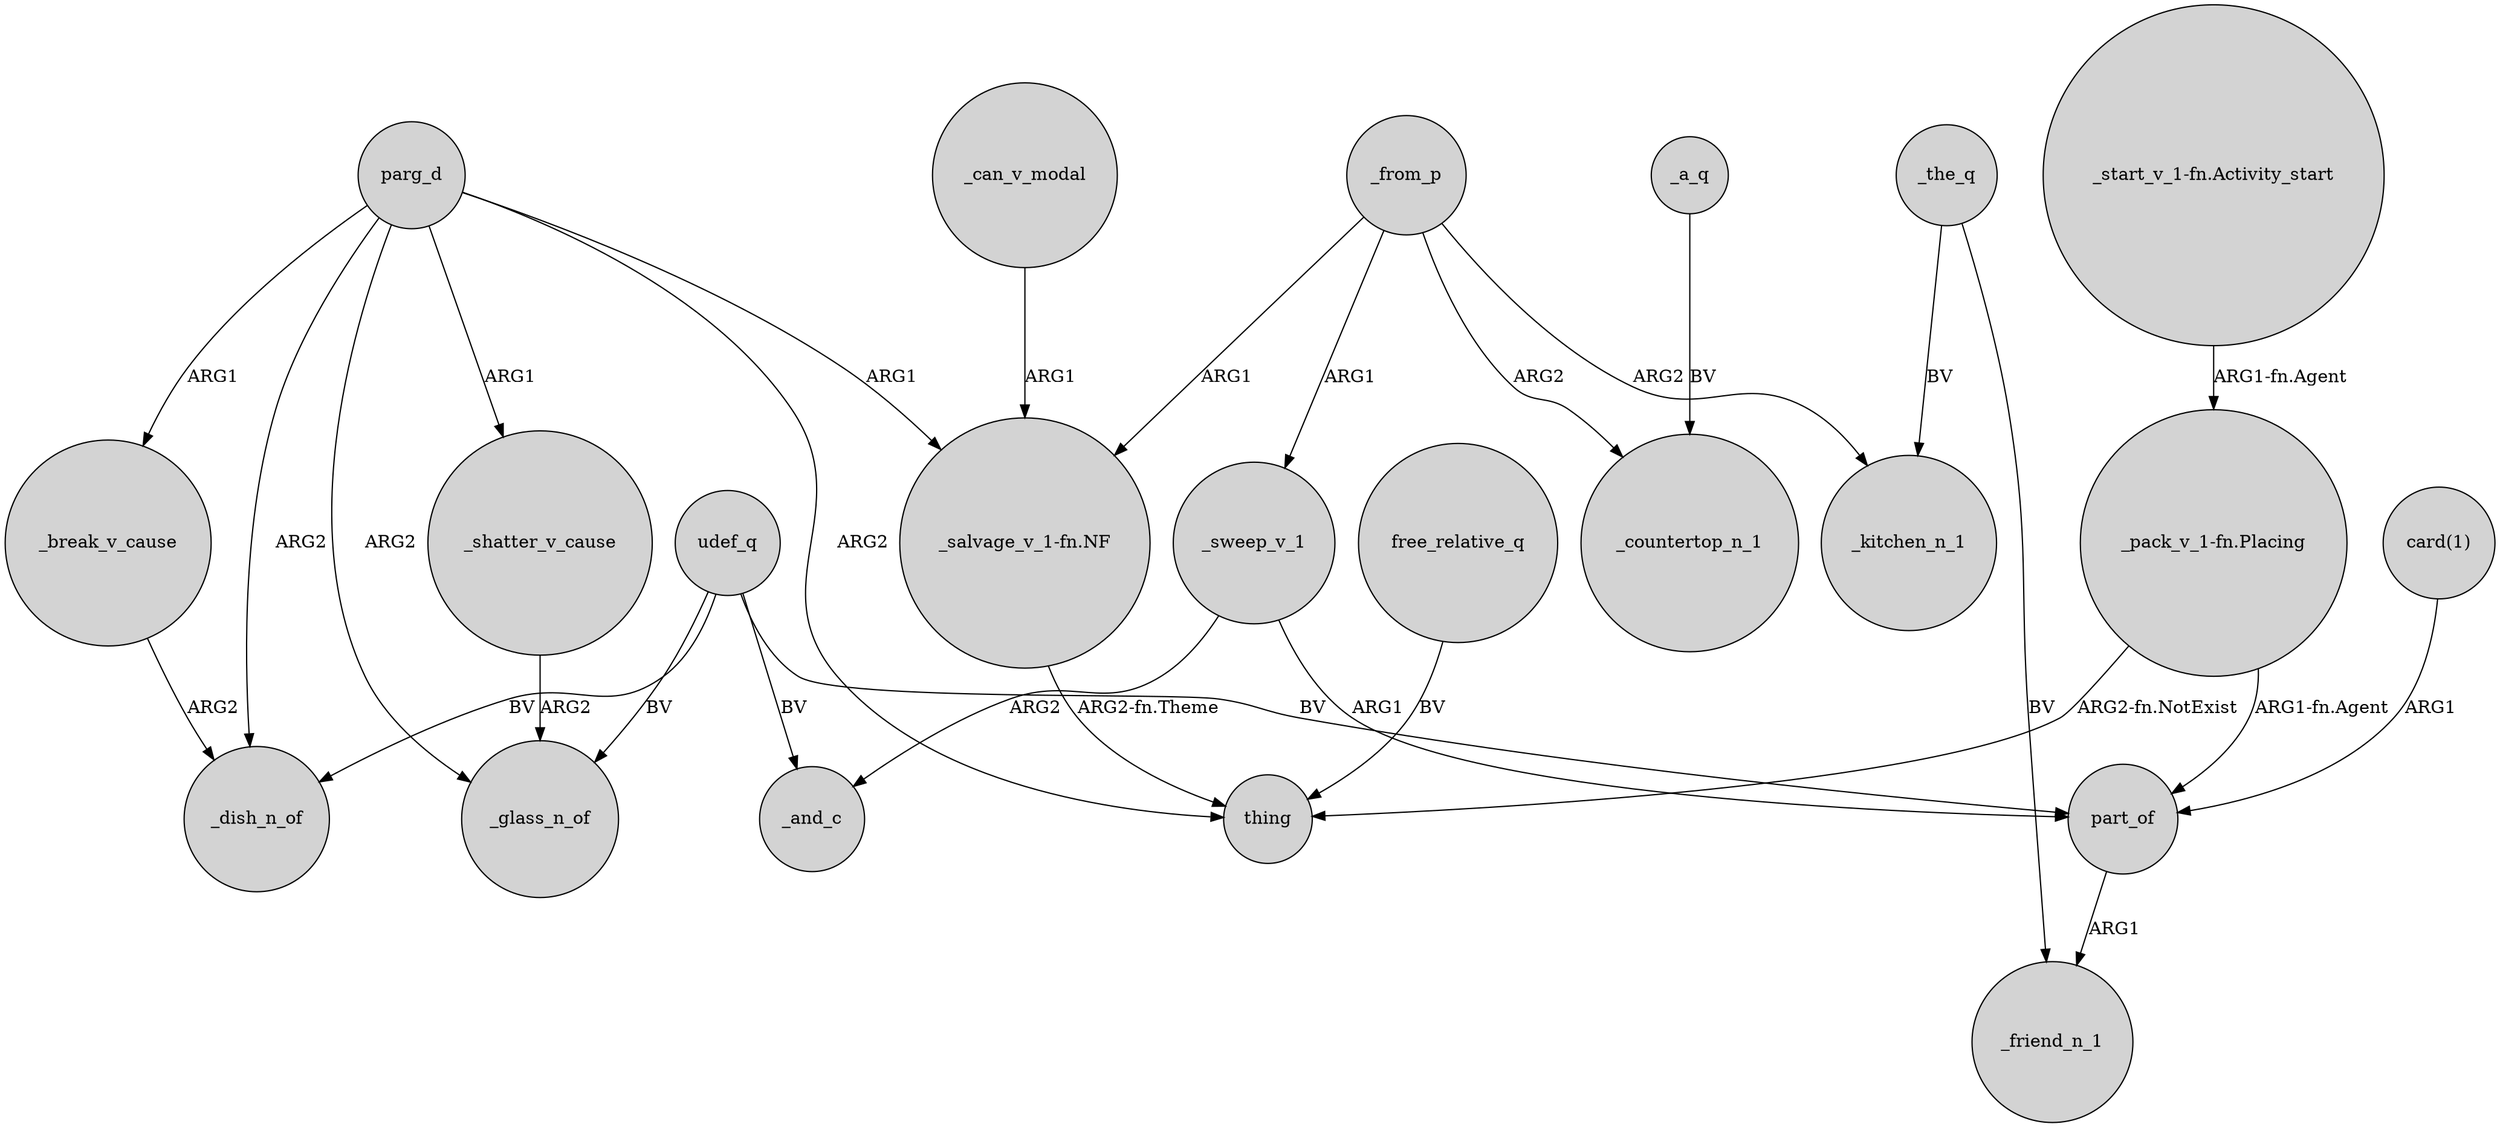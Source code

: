 digraph {
	node [shape=circle style=filled]
	_can_v_modal -> "_salvage_v_1-fn.NF" [label=ARG1]
	udef_q -> part_of [label=BV]
	_from_p -> _kitchen_n_1 [label=ARG2]
	_sweep_v_1 -> _and_c [label=ARG2]
	parg_d -> _dish_n_of [label=ARG2]
	_a_q -> _countertop_n_1 [label=BV]
	_the_q -> _kitchen_n_1 [label=BV]
	parg_d -> _break_v_cause [label=ARG1]
	parg_d -> thing [label=ARG2]
	"_pack_v_1-fn.Placing" -> part_of [label="ARG1-fn.Agent"]
	_sweep_v_1 -> part_of [label=ARG1]
	_shatter_v_cause -> _glass_n_of [label=ARG2]
	_break_v_cause -> _dish_n_of [label=ARG2]
	_from_p -> _countertop_n_1 [label=ARG2]
	udef_q -> _dish_n_of [label=BV]
	parg_d -> _glass_n_of [label=ARG2]
	part_of -> _friend_n_1 [label=ARG1]
	"_pack_v_1-fn.Placing" -> thing [label="ARG2-fn.NotExist"]
	_from_p -> "_salvage_v_1-fn.NF" [label=ARG1]
	free_relative_q -> thing [label=BV]
	"_start_v_1-fn.Activity_start" -> "_pack_v_1-fn.Placing" [label="ARG1-fn.Agent"]
	udef_q -> _glass_n_of [label=BV]
	"card(1)" -> part_of [label=ARG1]
	parg_d -> "_salvage_v_1-fn.NF" [label=ARG1]
	udef_q -> _and_c [label=BV]
	_from_p -> _sweep_v_1 [label=ARG1]
	parg_d -> _shatter_v_cause [label=ARG1]
	"_salvage_v_1-fn.NF" -> thing [label="ARG2-fn.Theme"]
	_the_q -> _friend_n_1 [label=BV]
}
